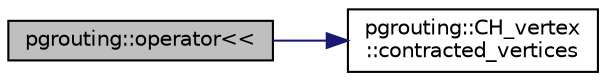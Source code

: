 digraph "pgrouting::operator&lt;&lt;"
{
  edge [fontname="Helvetica",fontsize="10",labelfontname="Helvetica",labelfontsize="10"];
  node [fontname="Helvetica",fontsize="10",shape=record];
  rankdir="LR";
  Node50 [label="pgrouting::operator\<\<",height=0.2,width=0.4,color="black", fillcolor="grey75", style="filled", fontcolor="black"];
  Node50 -> Node51 [color="midnightblue",fontsize="10",style="solid",fontname="Helvetica"];
  Node51 [label="pgrouting::CH_vertex\l::contracted_vertices",height=0.2,width=0.4,color="black", fillcolor="white", style="filled",URL="$classpgrouting_1_1CH__vertex.html#a48973773b7c84cd5a79813953b1be285"];
}
